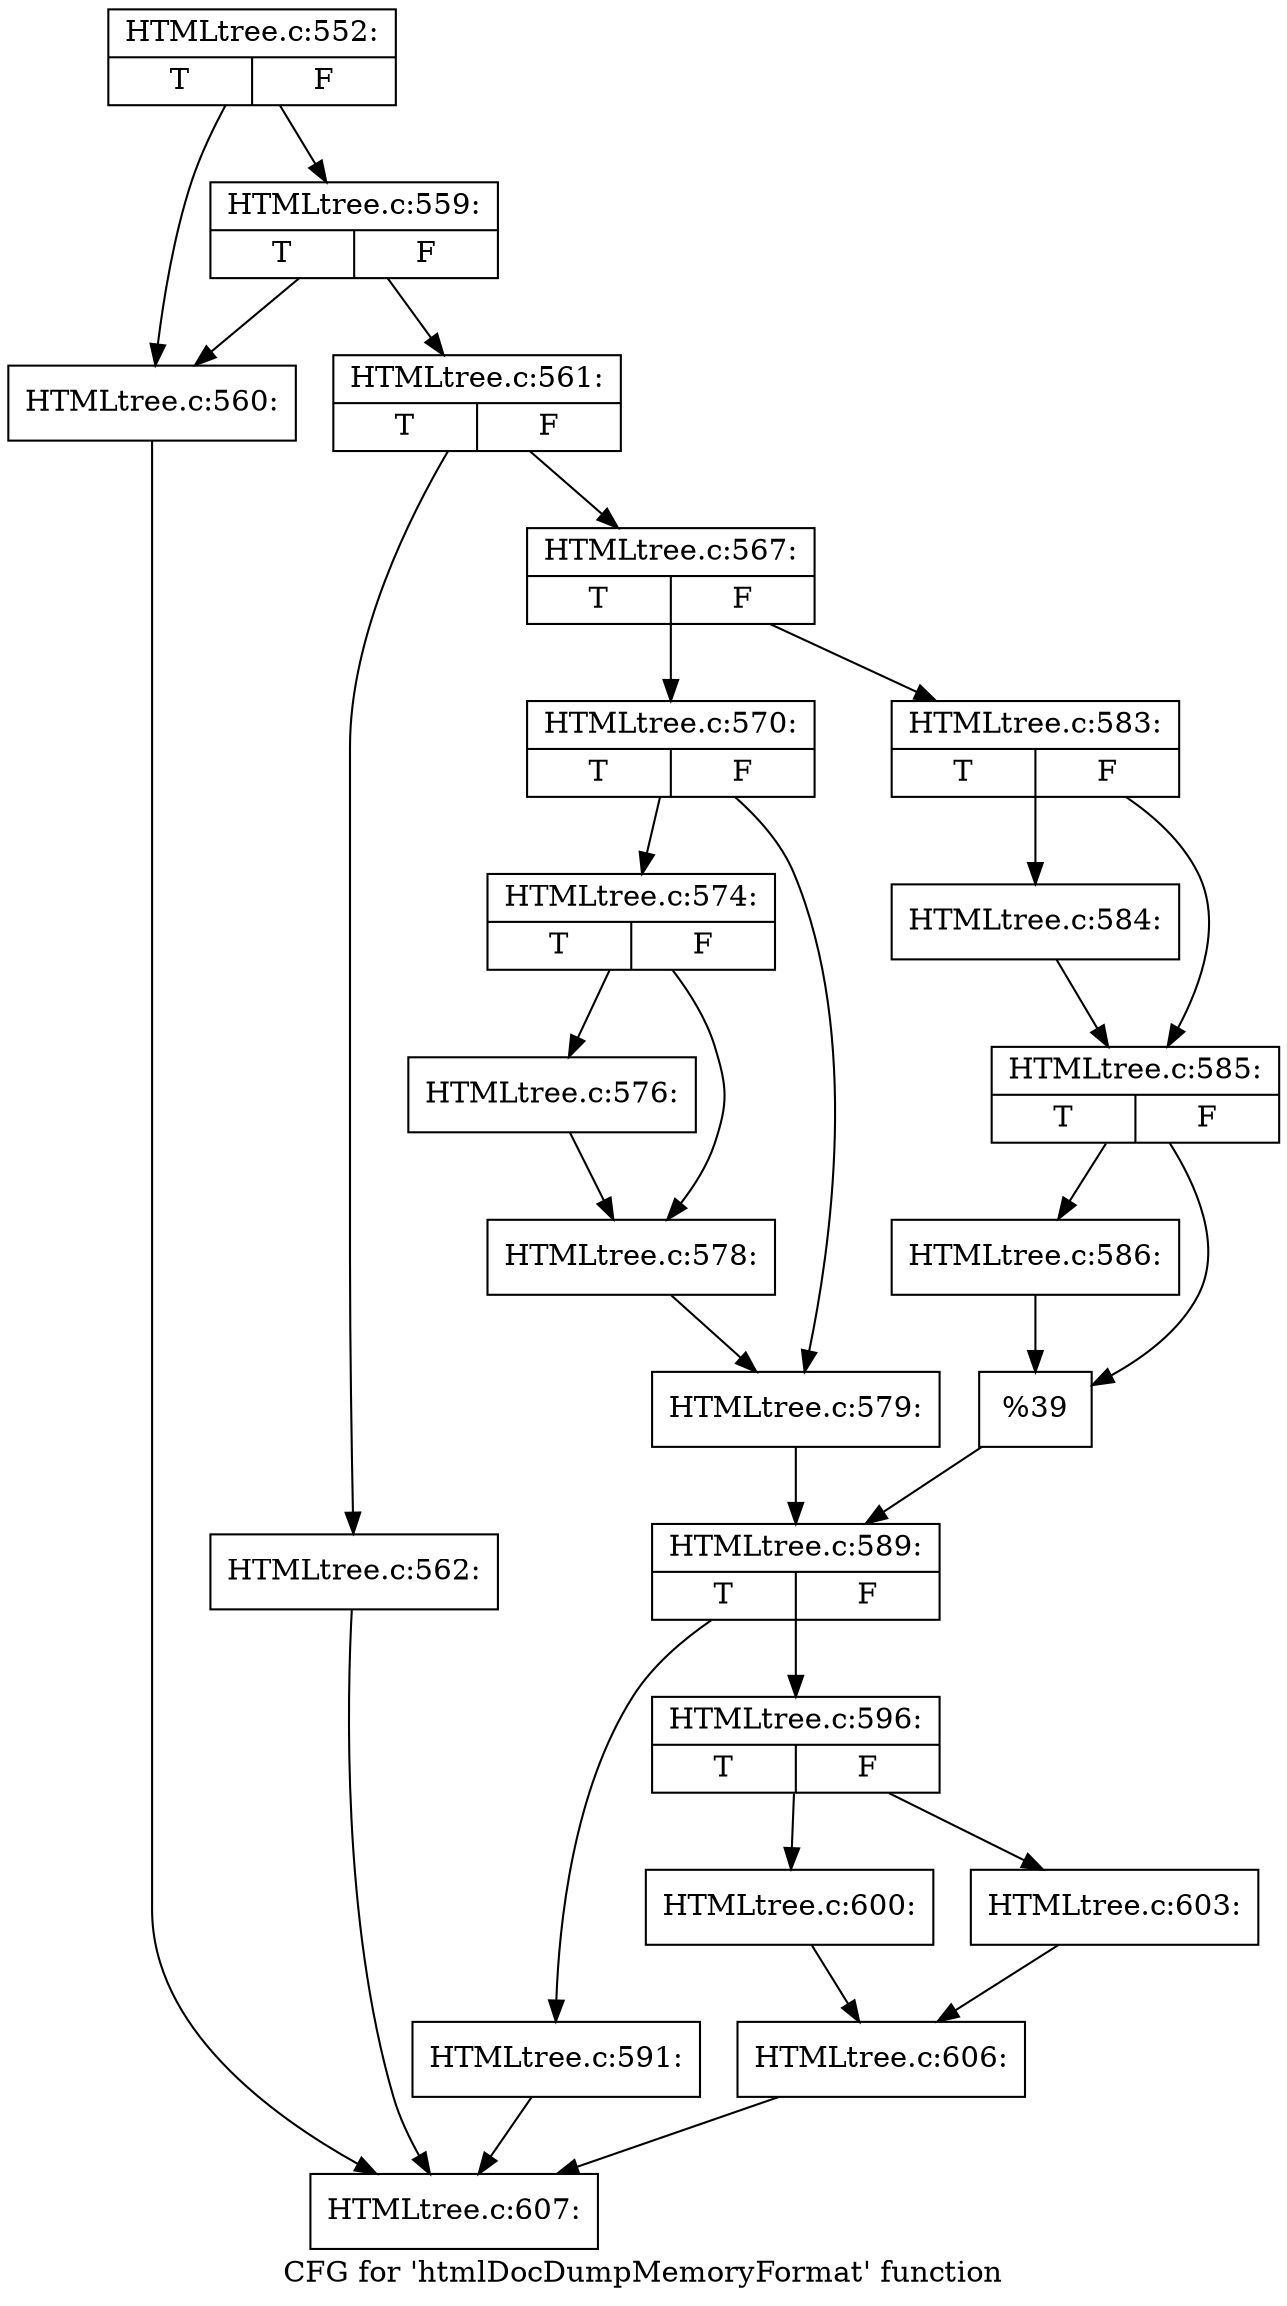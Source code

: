 digraph "CFG for 'htmlDocDumpMemoryFormat' function" {
	label="CFG for 'htmlDocDumpMemoryFormat' function";

	Node0x560912f22710 [shape=record,label="{HTMLtree.c:552:|{<s0>T|<s1>F}}"];
	Node0x560912f22710 -> Node0x560912f272e0;
	Node0x560912f22710 -> Node0x560912f27380;
	Node0x560912f27380 [shape=record,label="{HTMLtree.c:559:|{<s0>T|<s1>F}}"];
	Node0x560912f27380 -> Node0x560912f272e0;
	Node0x560912f27380 -> Node0x560912f27330;
	Node0x560912f272e0 [shape=record,label="{HTMLtree.c:560:}"];
	Node0x560912f272e0 -> Node0x560912f222b0;
	Node0x560912f27330 [shape=record,label="{HTMLtree.c:561:|{<s0>T|<s1>F}}"];
	Node0x560912f27330 -> Node0x560912f279f0;
	Node0x560912f27330 -> Node0x560912f27a40;
	Node0x560912f279f0 [shape=record,label="{HTMLtree.c:562:}"];
	Node0x560912f279f0 -> Node0x560912f222b0;
	Node0x560912f27a40 [shape=record,label="{HTMLtree.c:567:|{<s0>T|<s1>F}}"];
	Node0x560912f27a40 -> Node0x560912f28460;
	Node0x560912f27a40 -> Node0x560912f28500;
	Node0x560912f28460 [shape=record,label="{HTMLtree.c:570:|{<s0>T|<s1>F}}"];
	Node0x560912f28460 -> Node0x560912f28d60;
	Node0x560912f28460 -> Node0x560912f28db0;
	Node0x560912f28d60 [shape=record,label="{HTMLtree.c:574:|{<s0>T|<s1>F}}"];
	Node0x560912f28d60 -> Node0x560912f29340;
	Node0x560912f28d60 -> Node0x560912f29390;
	Node0x560912f29340 [shape=record,label="{HTMLtree.c:576:}"];
	Node0x560912f29340 -> Node0x560912f29390;
	Node0x560912f29390 [shape=record,label="{HTMLtree.c:578:}"];
	Node0x560912f29390 -> Node0x560912f28db0;
	Node0x560912f28db0 [shape=record,label="{HTMLtree.c:579:}"];
	Node0x560912f28db0 -> Node0x560912f284b0;
	Node0x560912f28500 [shape=record,label="{HTMLtree.c:583:|{<s0>T|<s1>F}}"];
	Node0x560912f28500 -> Node0x560912f29b10;
	Node0x560912f28500 -> Node0x560912f29b60;
	Node0x560912f29b10 [shape=record,label="{HTMLtree.c:584:}"];
	Node0x560912f29b10 -> Node0x560912f29b60;
	Node0x560912f29b60 [shape=record,label="{HTMLtree.c:585:|{<s0>T|<s1>F}}"];
	Node0x560912f29b60 -> Node0x560912f2b150;
	Node0x560912f29b60 -> Node0x560912f2b1a0;
	Node0x560912f2b150 [shape=record,label="{HTMLtree.c:586:}"];
	Node0x560912f2b150 -> Node0x560912f2b1a0;
	Node0x560912f2b1a0 [shape=record,label="{%39}"];
	Node0x560912f2b1a0 -> Node0x560912f284b0;
	Node0x560912f284b0 [shape=record,label="{HTMLtree.c:589:|{<s0>T|<s1>F}}"];
	Node0x560912f284b0 -> Node0x560912f2c160;
	Node0x560912f284b0 -> Node0x560912f2c1b0;
	Node0x560912f2c160 [shape=record,label="{HTMLtree.c:591:}"];
	Node0x560912f2c160 -> Node0x560912f222b0;
	Node0x560912f2c1b0 [shape=record,label="{HTMLtree.c:596:|{<s0>T|<s1>F}}"];
	Node0x560912f2c1b0 -> Node0x560912f2def0;
	Node0x560912f2c1b0 -> Node0x560912f2df90;
	Node0x560912f2def0 [shape=record,label="{HTMLtree.c:600:}"];
	Node0x560912f2def0 -> Node0x560912f2df40;
	Node0x560912f2df90 [shape=record,label="{HTMLtree.c:603:}"];
	Node0x560912f2df90 -> Node0x560912f2df40;
	Node0x560912f2df40 [shape=record,label="{HTMLtree.c:606:}"];
	Node0x560912f2df40 -> Node0x560912f222b0;
	Node0x560912f222b0 [shape=record,label="{HTMLtree.c:607:}"];
}
